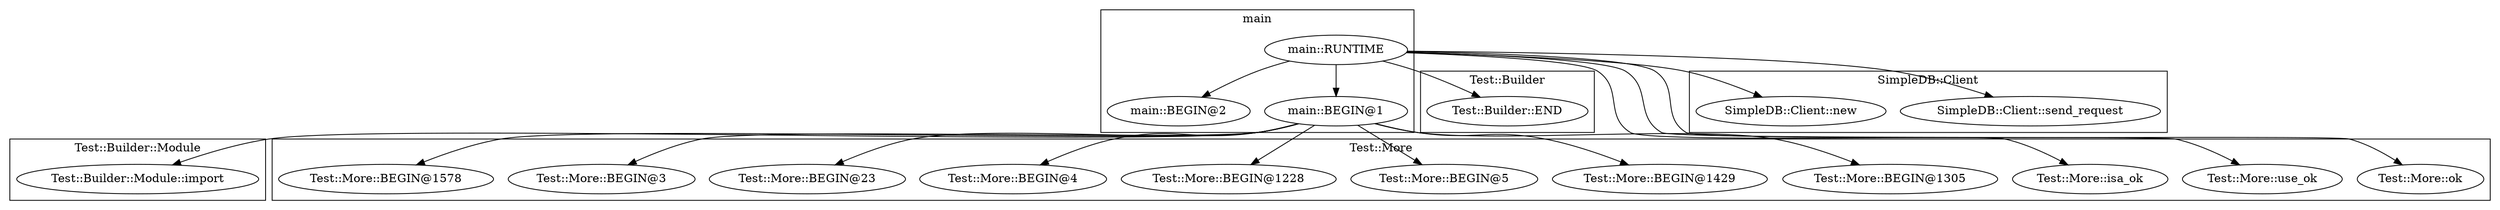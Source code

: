 digraph {
graph [overlap=false]
subgraph cluster_Test_Builder {
	label="Test::Builder";
	"Test::Builder::END";
}
subgraph cluster_Test_More {
	label="Test::More";
	"Test::More::BEGIN@1305";
	"Test::More::BEGIN@1429";
	"Test::More::isa_ok";
	"Test::More::BEGIN@1228";
	"Test::More::use_ok";
	"Test::More::ok";
	"Test::More::BEGIN@3";
	"Test::More::BEGIN@1578";
	"Test::More::BEGIN@5";
	"Test::More::BEGIN@4";
	"Test::More::BEGIN@23";
}
subgraph cluster_SimpleDB_Client {
	label="SimpleDB::Client";
	"SimpleDB::Client::send_request";
	"SimpleDB::Client::new";
}
subgraph cluster_main {
	label="main";
	"main::BEGIN@2";
	"main::BEGIN@1";
	"main::RUNTIME";
}
subgraph cluster_Test_Builder_Module {
	label="Test::Builder::Module";
	"Test::Builder::Module::import";
}
"main::RUNTIME" -> "Test::More::isa_ok";
"main::BEGIN@1" -> "Test::More::BEGIN@23";
"main::BEGIN@1" -> "Test::More::BEGIN@4";
"main::RUNTIME" -> "SimpleDB::Client::send_request";
"main::RUNTIME" -> "Test::More::use_ok";
"main::BEGIN@1" -> "Test::More::BEGIN@1429";
"main::RUNTIME" -> "main::BEGIN@1";
"main::BEGIN@1" -> "Test::More::BEGIN@1578";
"main::RUNTIME" -> "Test::Builder::END";
"main::BEGIN@1" -> "Test::More::BEGIN@3";
"main::RUNTIME" -> "Test::More::ok";
"main::BEGIN@1" -> "Test::More::BEGIN@1228";
"main::RUNTIME" -> "main::BEGIN@2";
"main::BEGIN@1" -> "Test::Builder::Module::import";
"main::BEGIN@1" -> "Test::More::BEGIN@1305";
"main::RUNTIME" -> "SimpleDB::Client::new";
"main::BEGIN@1" -> "Test::More::BEGIN@5";
}
